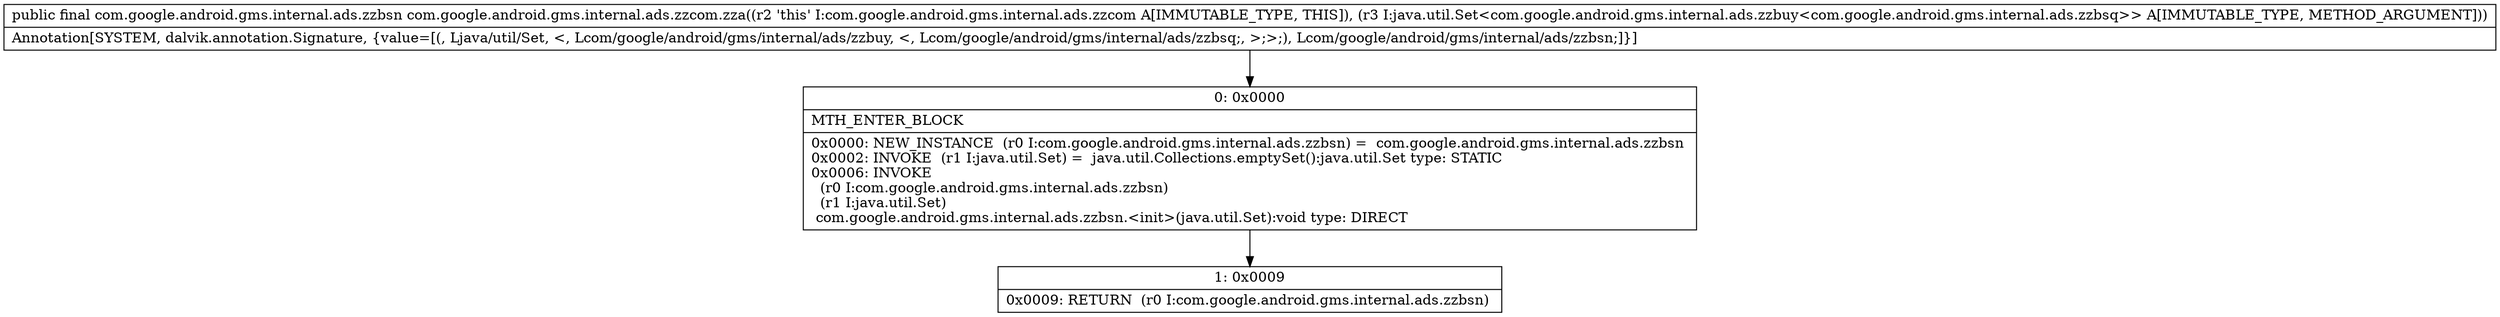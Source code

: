digraph "CFG forcom.google.android.gms.internal.ads.zzcom.zza(Ljava\/util\/Set;)Lcom\/google\/android\/gms\/internal\/ads\/zzbsn;" {
Node_0 [shape=record,label="{0\:\ 0x0000|MTH_ENTER_BLOCK\l|0x0000: NEW_INSTANCE  (r0 I:com.google.android.gms.internal.ads.zzbsn) =  com.google.android.gms.internal.ads.zzbsn \l0x0002: INVOKE  (r1 I:java.util.Set) =  java.util.Collections.emptySet():java.util.Set type: STATIC \l0x0006: INVOKE  \l  (r0 I:com.google.android.gms.internal.ads.zzbsn)\l  (r1 I:java.util.Set)\l com.google.android.gms.internal.ads.zzbsn.\<init\>(java.util.Set):void type: DIRECT \l}"];
Node_1 [shape=record,label="{1\:\ 0x0009|0x0009: RETURN  (r0 I:com.google.android.gms.internal.ads.zzbsn) \l}"];
MethodNode[shape=record,label="{public final com.google.android.gms.internal.ads.zzbsn com.google.android.gms.internal.ads.zzcom.zza((r2 'this' I:com.google.android.gms.internal.ads.zzcom A[IMMUTABLE_TYPE, THIS]), (r3 I:java.util.Set\<com.google.android.gms.internal.ads.zzbuy\<com.google.android.gms.internal.ads.zzbsq\>\> A[IMMUTABLE_TYPE, METHOD_ARGUMENT]))  | Annotation[SYSTEM, dalvik.annotation.Signature, \{value=[(, Ljava\/util\/Set, \<, Lcom\/google\/android\/gms\/internal\/ads\/zzbuy, \<, Lcom\/google\/android\/gms\/internal\/ads\/zzbsq;, \>;\>;), Lcom\/google\/android\/gms\/internal\/ads\/zzbsn;]\}]\l}"];
MethodNode -> Node_0;
Node_0 -> Node_1;
}

